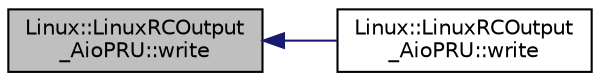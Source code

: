 digraph "Linux::LinuxRCOutput_AioPRU::write"
{
 // INTERACTIVE_SVG=YES
  edge [fontname="Helvetica",fontsize="10",labelfontname="Helvetica",labelfontsize="10"];
  node [fontname="Helvetica",fontsize="10",shape=record];
  rankdir="LR";
  Node1 [label="Linux::LinuxRCOutput\l_AioPRU::write",height=0.2,width=0.4,color="black", fillcolor="grey75", style="filled" fontcolor="black"];
  Node1 -> Node2 [dir="back",color="midnightblue",fontsize="10",style="solid",fontname="Helvetica"];
  Node2 [label="Linux::LinuxRCOutput\l_AioPRU::write",height=0.2,width=0.4,color="black", fillcolor="white", style="filled",URL="$classLinux_1_1LinuxRCOutput__AioPRU.html#aca535b26b91e9481bc34e9d7f5c6f570"];
}
